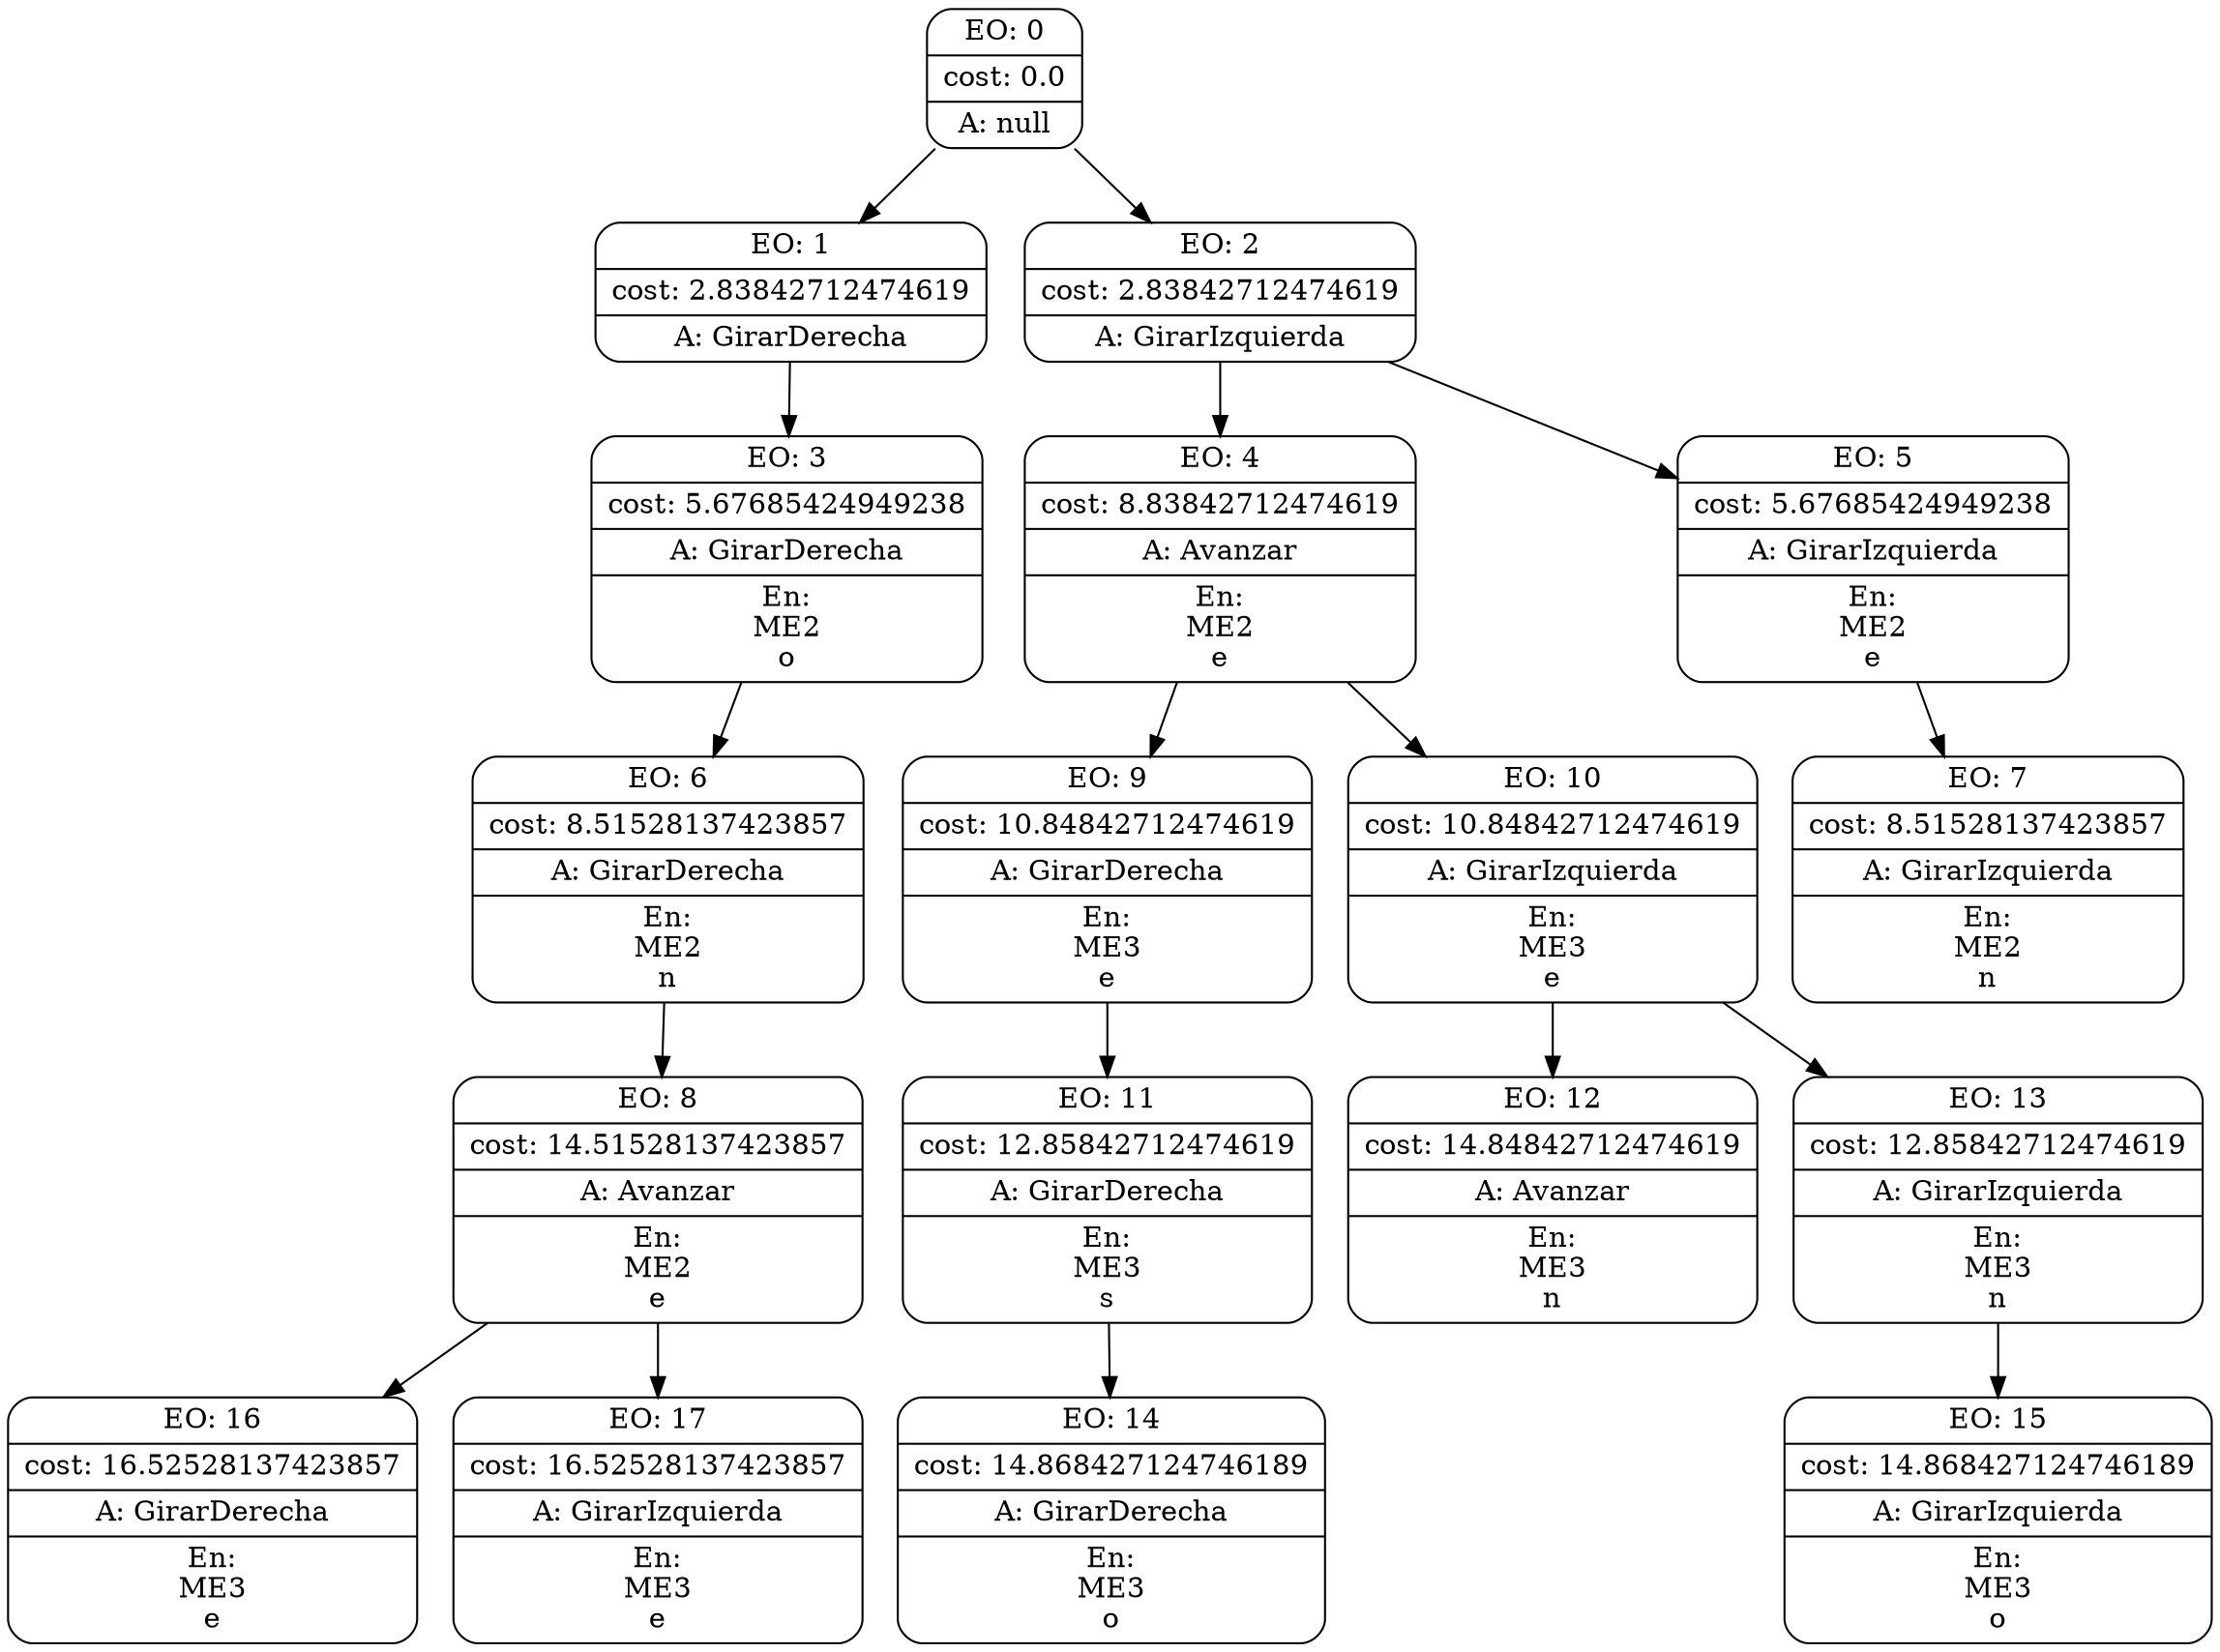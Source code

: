digraph g {
node [shape = Mrecord];
nodo0[label="{EO: 0|cost: 0.0|A: null}"]
nodo1[label="{EO: 1|cost: 2.83842712474619|A: GirarDerecha}"]
nodo3[label="{EO: 3|cost: 5.67685424949238|A: GirarDerecha|En:\nME2\no}"]
nodo6[label="{EO: 6|cost: 8.51528137423857|A: GirarDerecha|En:\nME2\nn}"]
nodo8[label="{EO: 8|cost: 14.51528137423857|A: Avanzar|En:\nME2\ne}"]
nodo16[label="{EO: 16|cost: 16.52528137423857|A: GirarDerecha|En:\nME3\ne}"]

nodo8 -> nodo16;
nodo17[label="{EO: 17|cost: 16.52528137423857|A: GirarIzquierda|En:\nME3\ne}"]

nodo8 -> nodo17;

nodo6 -> nodo8;

nodo3 -> nodo6;

nodo1 -> nodo3;

nodo0 -> nodo1;
nodo2[label="{EO: 2|cost: 2.83842712474619|A: GirarIzquierda}"]
nodo4[label="{EO: 4|cost: 8.83842712474619|A: Avanzar|En:\nME2\ne}"]
nodo9[label="{EO: 9|cost: 10.84842712474619|A: GirarDerecha|En:\nME3\ne}"]
nodo11[label="{EO: 11|cost: 12.85842712474619|A: GirarDerecha|En:\nME3\ns}"]
nodo14[label="{EO: 14|cost: 14.868427124746189|A: GirarDerecha|En:\nME3\no}"]

nodo11 -> nodo14;

nodo9 -> nodo11;

nodo4 -> nodo9;
nodo10[label="{EO: 10|cost: 10.84842712474619|A: GirarIzquierda|En:\nME3\ne}"]
nodo12[label="{EO: 12|cost: 14.84842712474619|A: Avanzar|En:\nME3\nn}"]

nodo10 -> nodo12;
nodo13[label="{EO: 13|cost: 12.85842712474619|A: GirarIzquierda|En:\nME3\nn}"]
nodo15[label="{EO: 15|cost: 14.868427124746189|A: GirarIzquierda|En:\nME3\no}"]

nodo13 -> nodo15;

nodo10 -> nodo13;

nodo4 -> nodo10;

nodo2 -> nodo4;
nodo5[label="{EO: 5|cost: 5.67685424949238|A: GirarIzquierda|En:\nME2\ne}"]
nodo7[label="{EO: 7|cost: 8.51528137423857|A: GirarIzquierda|En:\nME2\nn}"]

nodo5 -> nodo7;

nodo2 -> nodo5;

nodo0 -> nodo2;


}